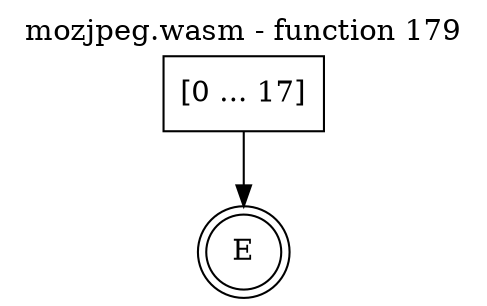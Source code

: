 digraph finite_state_machine {
    label = "mozjpeg.wasm - function 179"
    labelloc =  t
    labelfontsize = 16
    labelfontcolor = black
    labelfontname = "Helvetica"
    node [shape = doublecircle]; E ;
    node [shape = box];
    node [shape=box, color=black, style=solid] 0[label="[0 ... 17]"]
    0 -> E;
}
